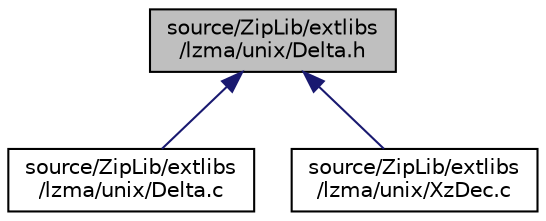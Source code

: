 digraph "source/ZipLib/extlibs/lzma/unix/Delta.h"
{
 // LATEX_PDF_SIZE
  edge [fontname="Helvetica",fontsize="10",labelfontname="Helvetica",labelfontsize="10"];
  node [fontname="Helvetica",fontsize="10",shape=record];
  Node1 [label="source/ZipLib/extlibs\l/lzma/unix/Delta.h",height=0.2,width=0.4,color="black", fillcolor="grey75", style="filled", fontcolor="black",tooltip=" "];
  Node1 -> Node2 [dir="back",color="midnightblue",fontsize="10",style="solid",fontname="Helvetica"];
  Node2 [label="source/ZipLib/extlibs\l/lzma/unix/Delta.c",height=0.2,width=0.4,color="black", fillcolor="white", style="filled",URL="$unix_2_delta_8c.html",tooltip=" "];
  Node1 -> Node3 [dir="back",color="midnightblue",fontsize="10",style="solid",fontname="Helvetica"];
  Node3 [label="source/ZipLib/extlibs\l/lzma/unix/XzDec.c",height=0.2,width=0.4,color="black", fillcolor="white", style="filled",URL="$unix_2_xz_dec_8c.html",tooltip=" "];
}
